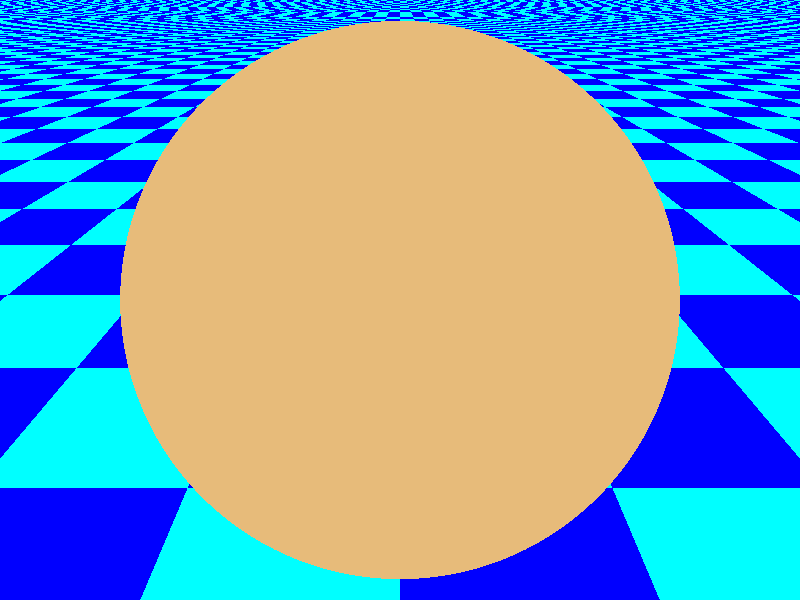 // 5_camera3.pov
#include "colors.inc"
#include "skies.inc"      


sky_sphere {
  S_Cloud2
}     

camera{ 
  location <0.0, 1.1, -2.1> 
  look_at  <0.0, 0.0, 0.0>
} 

light_source { 
  <0.0,3.0,-3.0> 
  color rgb <1.0, 1.0, 1.0>
} 

plane {
  y, -1.0
  pigment {checker Blue,Cyan}    
}
  
  
sphere {
  <0,0,0>, 1
  pigment { Gold }
  finish {
    ambient 0.1
    diffuse 0.1
    specular 0.5
    roughness 0.001
    reflection {
      0.75
    }
  }
}